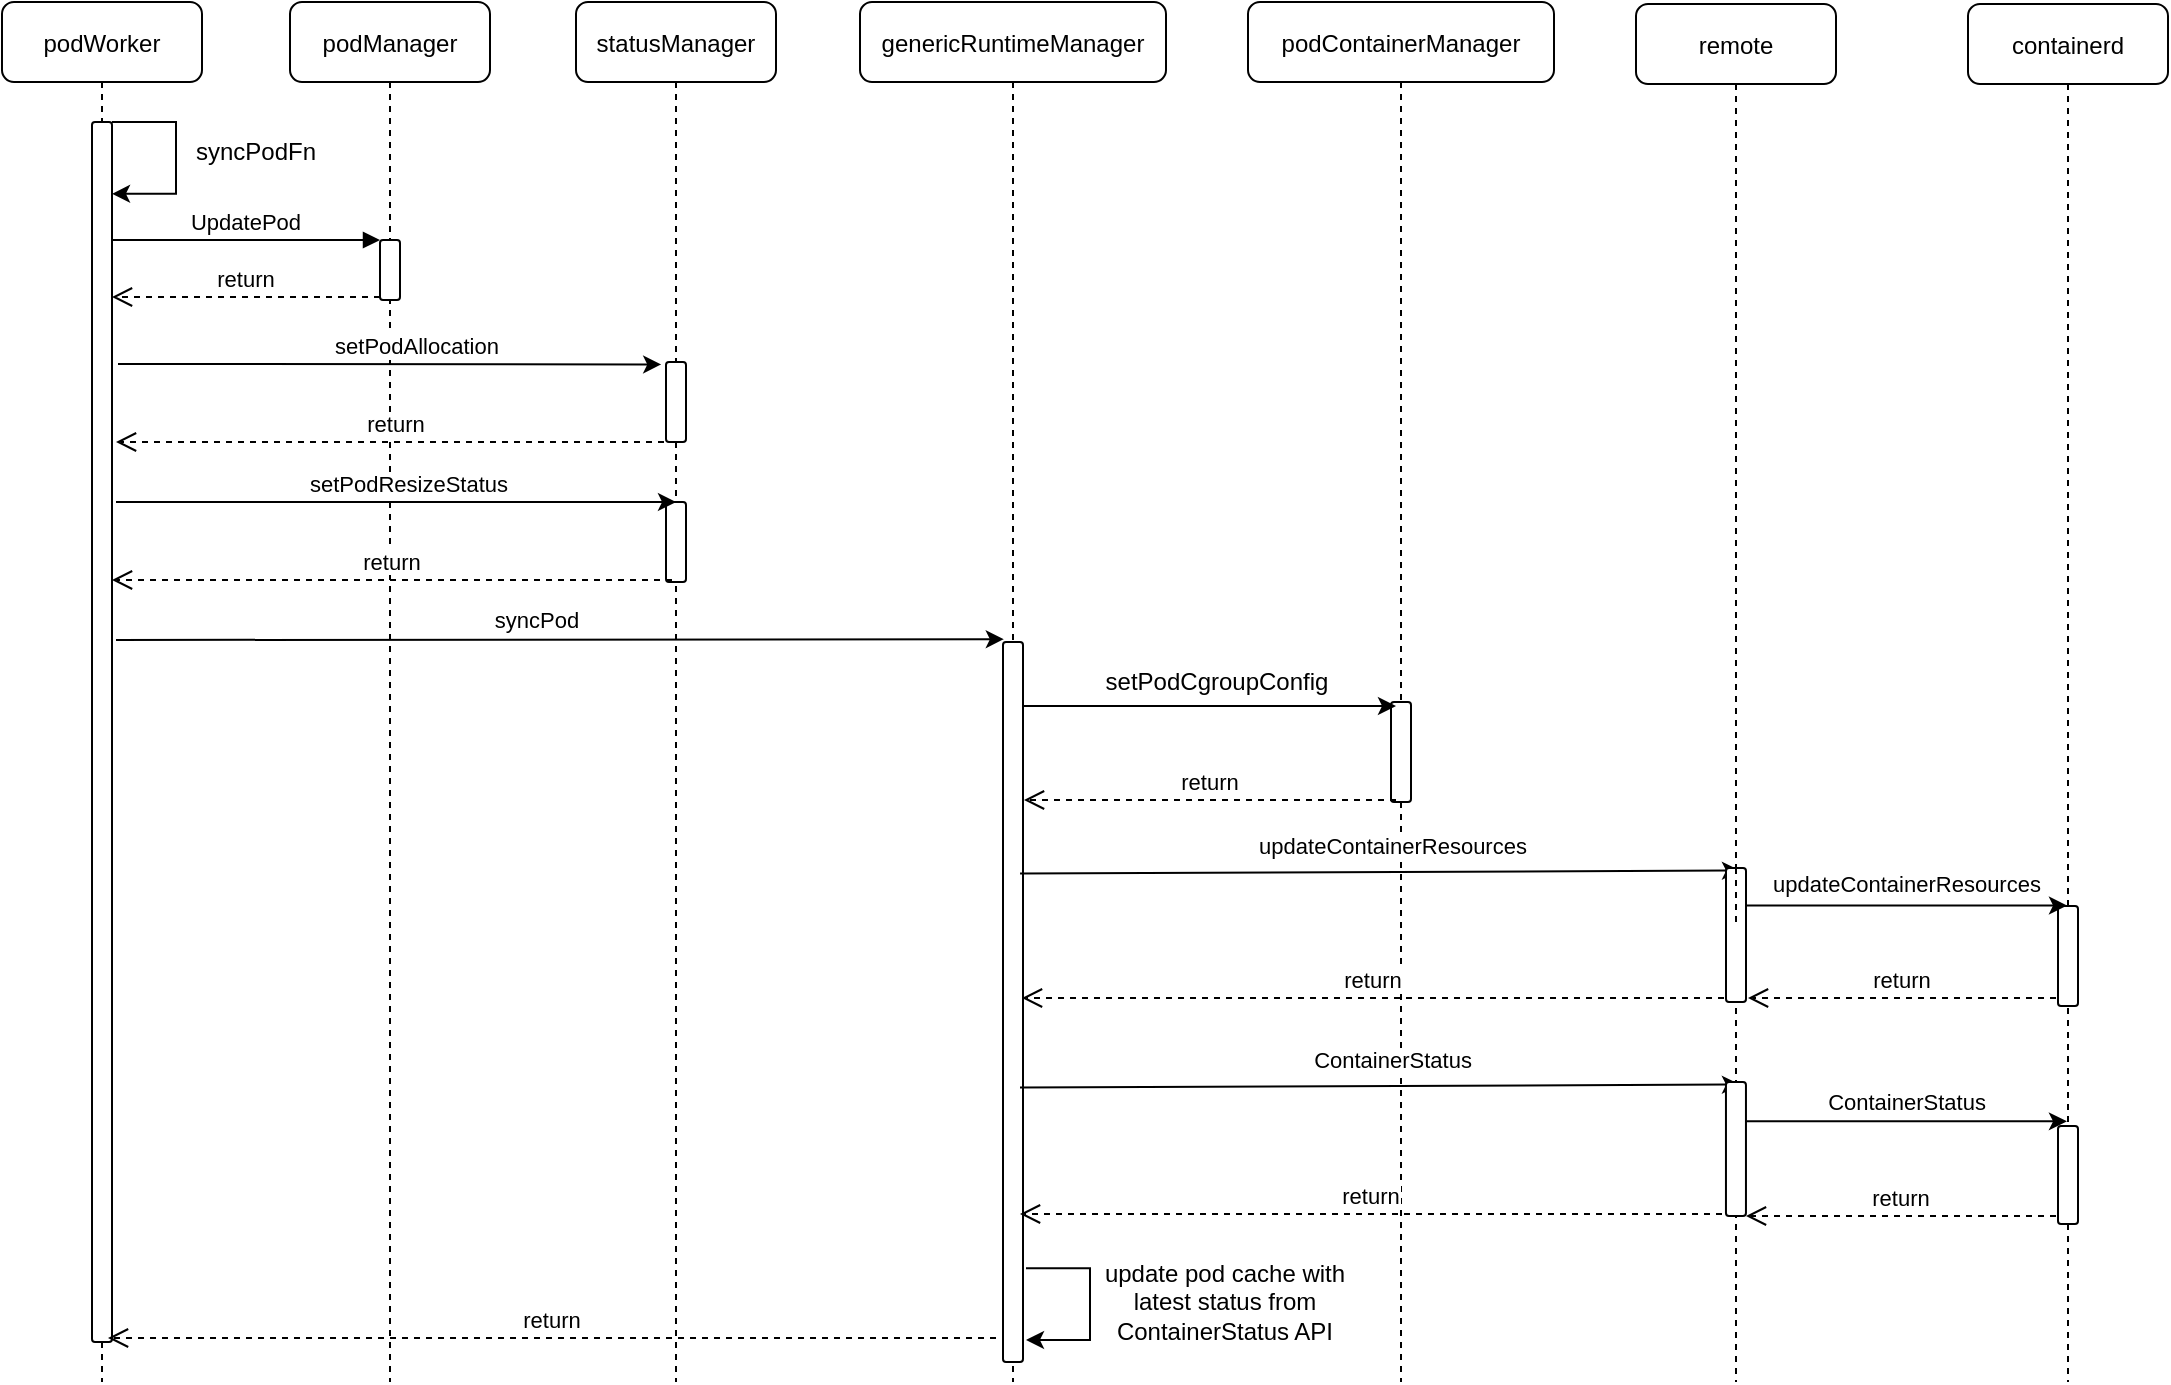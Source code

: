 <mxfile version="15.5.0" type="github" pages="2">
  <diagram id="kgpKYQtTHZ0yAKxKKP6v" name="increase memory">
    <mxGraphModel dx="1038" dy="579" grid="1" gridSize="10" guides="1" tooltips="1" connect="1" arrows="1" fold="1" page="1" pageScale="1" pageWidth="850" pageHeight="1100" math="0" shadow="0">
      <root>
        <mxCell id="0" />
        <mxCell id="1" parent="0" />
        <mxCell id="3nuBFxr9cyL0pnOWT2aG-1" value="podWorker" style="shape=umlLifeline;perimeter=lifelinePerimeter;container=1;collapsible=0;recursiveResize=0;shadow=0;strokeWidth=1;rounded=1;" parent="1" vertex="1">
          <mxGeometry x="93" y="138" width="100" height="690" as="geometry" />
        </mxCell>
        <mxCell id="3nuBFxr9cyL0pnOWT2aG-2" value="" style="points=[];perimeter=orthogonalPerimeter;shadow=0;strokeWidth=1;rounded=1;" parent="3nuBFxr9cyL0pnOWT2aG-1" vertex="1">
          <mxGeometry x="45" y="60" width="10" height="610" as="geometry" />
        </mxCell>
        <mxCell id="CH359fGrDtfwWzSx6-Jh-15" value="" style="endArrow=classic;html=1;rounded=0;edgeStyle=orthogonalEdgeStyle;exitX=1.45;exitY=0.796;exitDx=0;exitDy=0;exitPerimeter=0;entryX=1.45;entryY=0.927;entryDx=0;entryDy=0;entryPerimeter=0;" edge="1" parent="3nuBFxr9cyL0pnOWT2aG-1">
          <mxGeometry width="50" height="50" relative="1" as="geometry">
            <mxPoint x="55" y="60.004" as="sourcePoint" />
            <mxPoint x="55" y="95.898" as="targetPoint" />
            <Array as="points">
              <mxPoint x="87" y="59.9" />
              <mxPoint x="87" y="95.9" />
            </Array>
          </mxGeometry>
        </mxCell>
        <mxCell id="3nuBFxr9cyL0pnOWT2aG-5" value="podManager" style="shape=umlLifeline;perimeter=lifelinePerimeter;container=1;collapsible=0;recursiveResize=0;shadow=0;strokeWidth=1;rounded=1;" parent="1" vertex="1">
          <mxGeometry x="237" y="138" width="100" height="690" as="geometry" />
        </mxCell>
        <mxCell id="3nuBFxr9cyL0pnOWT2aG-6" value="" style="points=[];perimeter=orthogonalPerimeter;shadow=0;strokeWidth=1;rounded=1;" parent="3nuBFxr9cyL0pnOWT2aG-5" vertex="1">
          <mxGeometry x="45" y="119" width="10" height="30" as="geometry" />
        </mxCell>
        <mxCell id="3nuBFxr9cyL0pnOWT2aG-7" value="return" style="verticalAlign=bottom;endArrow=open;dashed=1;endSize=8;exitX=0;exitY=0.95;shadow=0;strokeWidth=1;" parent="1" edge="1">
          <mxGeometry relative="1" as="geometry">
            <mxPoint x="148" y="285.5" as="targetPoint" />
            <mxPoint x="282" y="285.5" as="sourcePoint" />
          </mxGeometry>
        </mxCell>
        <mxCell id="3nuBFxr9cyL0pnOWT2aG-8" value="UpdatePod" style="verticalAlign=bottom;endArrow=block;entryX=0;entryY=0;shadow=0;strokeWidth=1;" parent="1" edge="1">
          <mxGeometry relative="1" as="geometry">
            <mxPoint x="148" y="257" as="sourcePoint" />
            <mxPoint x="282" y="257" as="targetPoint" />
          </mxGeometry>
        </mxCell>
        <mxCell id="mIXVUf0EgtsAIi1GxRL5-3" value="statusManager" style="shape=umlLifeline;perimeter=lifelinePerimeter;container=1;collapsible=0;recursiveResize=0;shadow=0;strokeWidth=1;rounded=1;" parent="1" vertex="1">
          <mxGeometry x="380" y="138" width="100" height="690" as="geometry" />
        </mxCell>
        <mxCell id="mIXVUf0EgtsAIi1GxRL5-4" value="" style="points=[];perimeter=orthogonalPerimeter;shadow=0;strokeWidth=1;rounded=1;" parent="mIXVUf0EgtsAIi1GxRL5-3" vertex="1">
          <mxGeometry x="45" y="180" width="10" height="40" as="geometry" />
        </mxCell>
        <mxCell id="mIXVUf0EgtsAIi1GxRL5-10" value="" style="points=[];perimeter=orthogonalPerimeter;shadow=0;strokeWidth=1;rounded=1;" parent="mIXVUf0EgtsAIi1GxRL5-3" vertex="1">
          <mxGeometry x="45" y="250" width="10" height="40" as="geometry" />
        </mxCell>
        <mxCell id="mIXVUf0EgtsAIi1GxRL5-13" value="return" style="verticalAlign=bottom;endArrow=open;dashed=1;endSize=8;shadow=0;strokeWidth=1;" parent="mIXVUf0EgtsAIi1GxRL5-3" edge="1">
          <mxGeometry relative="1" as="geometry">
            <mxPoint x="-232" y="289" as="targetPoint" />
            <mxPoint x="48" y="289" as="sourcePoint" />
          </mxGeometry>
        </mxCell>
        <mxCell id="mIXVUf0EgtsAIi1GxRL5-53" value="return" style="verticalAlign=bottom;endArrow=open;dashed=1;endSize=8;shadow=0;strokeWidth=1;" parent="mIXVUf0EgtsAIi1GxRL5-3" edge="1">
          <mxGeometry relative="1" as="geometry">
            <mxPoint x="-234" y="668" as="targetPoint" />
            <mxPoint x="210" y="668" as="sourcePoint" />
          </mxGeometry>
        </mxCell>
        <mxCell id="mIXVUf0EgtsAIi1GxRL5-6" value="" style="endArrow=classic;html=1;entryX=-0.24;entryY=0.031;entryDx=0;entryDy=0;entryPerimeter=0;" parent="1" target="mIXVUf0EgtsAIi1GxRL5-4" edge="1">
          <mxGeometry width="50" height="50" relative="1" as="geometry">
            <mxPoint x="151" y="319" as="sourcePoint" />
            <mxPoint x="335" y="368" as="targetPoint" />
          </mxGeometry>
        </mxCell>
        <mxCell id="mIXVUf0EgtsAIi1GxRL5-7" value="setPodAllocation" style="edgeLabel;html=1;align=center;verticalAlign=middle;resizable=0;points=[];rounded=1;" parent="mIXVUf0EgtsAIi1GxRL5-6" vertex="1" connectable="0">
          <mxGeometry x="0.094" y="1" relative="1" as="geometry">
            <mxPoint y="-8" as="offset" />
          </mxGeometry>
        </mxCell>
        <mxCell id="mIXVUf0EgtsAIi1GxRL5-26" value="genericRuntimeManager" style="shape=umlLifeline;perimeter=lifelinePerimeter;container=1;collapsible=0;recursiveResize=0;shadow=0;strokeWidth=1;rounded=1;" parent="1" vertex="1">
          <mxGeometry x="522" y="138" width="153" height="690" as="geometry" />
        </mxCell>
        <mxCell id="mIXVUf0EgtsAIi1GxRL5-28" value="" style="points=[];perimeter=orthogonalPerimeter;shadow=0;strokeWidth=1;rounded=1;" parent="mIXVUf0EgtsAIi1GxRL5-26" vertex="1">
          <mxGeometry x="71.5" y="320" width="10" height="360" as="geometry" />
        </mxCell>
        <mxCell id="CH359fGrDtfwWzSx6-Jh-1" value="" style="endArrow=classic;html=1;rounded=0;edgeStyle=orthogonalEdgeStyle;exitX=1.45;exitY=0.796;exitDx=0;exitDy=0;exitPerimeter=0;entryX=1.45;entryY=0.927;entryDx=0;entryDy=0;entryPerimeter=0;" edge="1" parent="mIXVUf0EgtsAIi1GxRL5-26">
          <mxGeometry width="50" height="50" relative="1" as="geometry">
            <mxPoint x="83" y="633.104" as="sourcePoint" />
            <mxPoint x="83" y="668.998" as="targetPoint" />
            <Array as="points">
              <mxPoint x="115" y="633" />
              <mxPoint x="115" y="669" />
            </Array>
          </mxGeometry>
        </mxCell>
        <mxCell id="mIXVUf0EgtsAIi1GxRL5-9" value="return" style="verticalAlign=bottom;endArrow=open;dashed=1;endSize=8;shadow=0;strokeWidth=1;" parent="1" edge="1">
          <mxGeometry relative="1" as="geometry">
            <mxPoint x="150" y="358" as="targetPoint" />
            <mxPoint x="430" y="358" as="sourcePoint" />
          </mxGeometry>
        </mxCell>
        <mxCell id="mIXVUf0EgtsAIi1GxRL5-32" value="" style="endArrow=classic;html=1;entryX=0.47;entryY=0.58;entryDx=0;entryDy=0;entryPerimeter=0;" parent="1" edge="1">
          <mxGeometry width="50" height="50" relative="1" as="geometry">
            <mxPoint x="150" y="457" as="sourcePoint" />
            <mxPoint x="593.91" y="456.6" as="targetPoint" />
          </mxGeometry>
        </mxCell>
        <mxCell id="mIXVUf0EgtsAIi1GxRL5-33" value="syncPod" style="edgeLabel;html=1;align=center;verticalAlign=middle;resizable=0;points=[];rounded=1;" parent="mIXVUf0EgtsAIi1GxRL5-32" vertex="1" connectable="0">
          <mxGeometry x="-0.053" y="4" relative="1" as="geometry">
            <mxPoint y="-6" as="offset" />
          </mxGeometry>
        </mxCell>
        <mxCell id="mIXVUf0EgtsAIi1GxRL5-34" value="podContainerManager" style="shape=umlLifeline;perimeter=lifelinePerimeter;container=1;collapsible=0;recursiveResize=0;shadow=0;strokeWidth=1;rounded=1;" parent="1" vertex="1">
          <mxGeometry x="716" y="138" width="153" height="690" as="geometry" />
        </mxCell>
        <mxCell id="mIXVUf0EgtsAIi1GxRL5-35" value="" style="points=[];perimeter=orthogonalPerimeter;shadow=0;strokeWidth=1;rounded=1;" parent="mIXVUf0EgtsAIi1GxRL5-34" vertex="1">
          <mxGeometry x="71.5" y="350" width="10" height="50" as="geometry" />
        </mxCell>
        <mxCell id="mIXVUf0EgtsAIi1GxRL5-38" value="return" style="verticalAlign=bottom;endArrow=open;dashed=1;endSize=8;shadow=0;strokeWidth=1;" parent="mIXVUf0EgtsAIi1GxRL5-34" edge="1">
          <mxGeometry relative="1" as="geometry">
            <mxPoint x="-112" y="399" as="targetPoint" />
            <mxPoint x="74" y="399" as="sourcePoint" />
          </mxGeometry>
        </mxCell>
        <mxCell id="CH359fGrDtfwWzSx6-Jh-14" value="return" style="verticalAlign=bottom;endArrow=open;dashed=1;endSize=8;shadow=0;strokeWidth=1;" edge="1" parent="mIXVUf0EgtsAIi1GxRL5-34">
          <mxGeometry relative="1" as="geometry">
            <mxPoint x="-114" y="606" as="targetPoint" />
            <mxPoint x="237" y="606" as="sourcePoint" />
          </mxGeometry>
        </mxCell>
        <mxCell id="mIXVUf0EgtsAIi1GxRL5-36" value="" style="endArrow=classic;html=1;" parent="1" edge="1">
          <mxGeometry width="50" height="50" relative="1" as="geometry">
            <mxPoint x="604" y="490" as="sourcePoint" />
            <mxPoint x="790" y="490" as="targetPoint" />
          </mxGeometry>
        </mxCell>
        <mxCell id="mIXVUf0EgtsAIi1GxRL5-37" value="setPodCgroupConfig" style="text;html=1;align=center;verticalAlign=middle;resizable=0;points=[];autosize=1;strokeColor=none;fillColor=none;rounded=1;" parent="1" vertex="1">
          <mxGeometry x="635" y="468" width="130" height="20" as="geometry" />
        </mxCell>
        <mxCell id="mIXVUf0EgtsAIi1GxRL5-39" value="remote" style="shape=umlLifeline;perimeter=lifelinePerimeter;container=1;collapsible=0;recursiveResize=0;shadow=0;strokeWidth=1;rounded=1;" parent="1" vertex="1">
          <mxGeometry x="910" y="139" width="100" height="689" as="geometry" />
        </mxCell>
        <mxCell id="mIXVUf0EgtsAIi1GxRL5-51" value="return" style="verticalAlign=bottom;endArrow=open;dashed=1;endSize=8;shadow=0;strokeWidth=1;" parent="mIXVUf0EgtsAIi1GxRL5-39" edge="1">
          <mxGeometry relative="1" as="geometry">
            <mxPoint x="-307" y="497" as="targetPoint" />
            <mxPoint x="44" y="497" as="sourcePoint" />
          </mxGeometry>
        </mxCell>
        <mxCell id="mIXVUf0EgtsAIi1GxRL5-43" value="" style="endArrow=classic;html=1;exitX=0.523;exitY=0.823;exitDx=0;exitDy=0;exitPerimeter=0;entryX=0.52;entryY=0.631;entryDx=0;entryDy=0;entryPerimeter=0;" parent="1" edge="1">
          <mxGeometry width="50" height="50" relative="1" as="geometry">
            <mxPoint x="602.019" y="573.81" as="sourcePoint" />
            <mxPoint x="962" y="572.279" as="targetPoint" />
          </mxGeometry>
        </mxCell>
        <mxCell id="mIXVUf0EgtsAIi1GxRL5-45" value="updateContainerResources" style="edgeLabel;html=1;align=center;verticalAlign=middle;resizable=0;points=[];rounded=1;" parent="mIXVUf0EgtsAIi1GxRL5-43" vertex="1" connectable="0">
          <mxGeometry x="-0.169" y="-2" relative="1" as="geometry">
            <mxPoint x="36" y="-15" as="offset" />
          </mxGeometry>
        </mxCell>
        <mxCell id="mIXVUf0EgtsAIi1GxRL5-40" value="" style="points=[];perimeter=orthogonalPerimeter;shadow=0;strokeWidth=1;rounded=1;" parent="1" vertex="1">
          <mxGeometry x="955" y="571" width="10" height="67" as="geometry" />
        </mxCell>
        <mxCell id="mIXVUf0EgtsAIi1GxRL5-44" value="" style="verticalAlign=bottom;endArrow=none;dashed=1;endSize=8;shadow=0;strokeWidth=1;" parent="1" target="mIXVUf0EgtsAIi1GxRL5-40" edge="1">
          <mxGeometry relative="1" as="geometry">
            <mxPoint x="601" y="598" as="targetPoint" />
            <mxPoint x="960" y="598" as="sourcePoint" />
          </mxGeometry>
        </mxCell>
        <mxCell id="mIXVUf0EgtsAIi1GxRL5-46" value="containerd" style="shape=umlLifeline;perimeter=lifelinePerimeter;container=1;collapsible=0;recursiveResize=0;shadow=0;strokeWidth=1;rounded=1;" parent="1" vertex="1">
          <mxGeometry x="1076" y="139" width="100" height="689" as="geometry" />
        </mxCell>
        <mxCell id="mIXVUf0EgtsAIi1GxRL5-48" value="" style="points=[];perimeter=orthogonalPerimeter;shadow=0;strokeWidth=1;rounded=1;" parent="mIXVUf0EgtsAIi1GxRL5-46" vertex="1">
          <mxGeometry x="45" y="451" width="10" height="50" as="geometry" />
        </mxCell>
        <mxCell id="mIXVUf0EgtsAIi1GxRL5-50" value="return" style="verticalAlign=bottom;endArrow=open;dashed=1;endSize=8;shadow=0;strokeWidth=1;" parent="mIXVUf0EgtsAIi1GxRL5-46" edge="1">
          <mxGeometry relative="1" as="geometry">
            <mxPoint x="-110" y="497" as="targetPoint" />
            <mxPoint x="44" y="497" as="sourcePoint" />
          </mxGeometry>
        </mxCell>
        <mxCell id="CH359fGrDtfwWzSx6-Jh-12" value="" style="points=[];perimeter=orthogonalPerimeter;shadow=0;strokeWidth=1;rounded=1;" vertex="1" parent="mIXVUf0EgtsAIi1GxRL5-46">
          <mxGeometry x="45" y="561" width="10" height="49" as="geometry" />
        </mxCell>
        <mxCell id="mIXVUf0EgtsAIi1GxRL5-47" value="" style="endArrow=classic;html=1;exitX=0.552;exitY=0.676;exitDx=0;exitDy=0;exitPerimeter=0;" parent="1" edge="1">
          <mxGeometry width="50" height="50" relative="1" as="geometry">
            <mxPoint x="965.2" y="589.764" as="sourcePoint" />
            <mxPoint x="1125.5" y="589.764" as="targetPoint" />
          </mxGeometry>
        </mxCell>
        <mxCell id="mIXVUf0EgtsAIi1GxRL5-49" value="updateContainerResources" style="edgeLabel;html=1;align=center;verticalAlign=middle;resizable=0;points=[];rounded=1;" parent="1" vertex="1" connectable="0">
          <mxGeometry x="1044.996" y="579.172" as="geometry" />
        </mxCell>
        <mxCell id="CH359fGrDtfwWzSx6-Jh-6" value="update pod cache with latest status from ContainerStatus API" style="text;html=1;strokeColor=none;fillColor=none;align=center;verticalAlign=middle;whiteSpace=wrap;rounded=0;" vertex="1" parent="1">
          <mxGeometry x="634" y="773" width="141" height="30" as="geometry" />
        </mxCell>
        <mxCell id="CH359fGrDtfwWzSx6-Jh-7" value="" style="endArrow=classic;html=1;exitX=0.523;exitY=0.823;exitDx=0;exitDy=0;exitPerimeter=0;entryX=0.52;entryY=0.631;entryDx=0;entryDy=0;entryPerimeter=0;" edge="1" parent="1">
          <mxGeometry width="50" height="50" relative="1" as="geometry">
            <mxPoint x="601.999" y="680.81" as="sourcePoint" />
            <mxPoint x="961.98" y="679.279" as="targetPoint" />
          </mxGeometry>
        </mxCell>
        <mxCell id="CH359fGrDtfwWzSx6-Jh-8" value="ContainerStatus" style="edgeLabel;html=1;align=center;verticalAlign=middle;resizable=0;points=[];rounded=1;" vertex="1" connectable="0" parent="CH359fGrDtfwWzSx6-Jh-7">
          <mxGeometry x="-0.169" y="-2" relative="1" as="geometry">
            <mxPoint x="36" y="-15" as="offset" />
          </mxGeometry>
        </mxCell>
        <mxCell id="CH359fGrDtfwWzSx6-Jh-9" value="" style="points=[];perimeter=orthogonalPerimeter;shadow=0;strokeWidth=1;rounded=1;" vertex="1" parent="1">
          <mxGeometry x="954.98" y="678" width="10" height="67" as="geometry" />
        </mxCell>
        <mxCell id="CH359fGrDtfwWzSx6-Jh-10" value="" style="endArrow=classic;html=1;exitX=0.552;exitY=0.676;exitDx=0;exitDy=0;exitPerimeter=0;" edge="1" parent="1">
          <mxGeometry width="50" height="50" relative="1" as="geometry">
            <mxPoint x="965.18" y="697.684" as="sourcePoint" />
            <mxPoint x="1125.48" y="697.684" as="targetPoint" />
          </mxGeometry>
        </mxCell>
        <mxCell id="CH359fGrDtfwWzSx6-Jh-11" value="ContainerStatus" style="edgeLabel;html=1;align=center;verticalAlign=middle;resizable=0;points=[];" vertex="1" connectable="0" parent="CH359fGrDtfwWzSx6-Jh-10">
          <mxGeometry x="-0.254" y="-2" relative="1" as="geometry">
            <mxPoint x="20" y="-12" as="offset" />
          </mxGeometry>
        </mxCell>
        <mxCell id="CH359fGrDtfwWzSx6-Jh-13" value="return" style="verticalAlign=bottom;endArrow=open;dashed=1;endSize=8;shadow=0;strokeWidth=1;" edge="1" parent="1">
          <mxGeometry relative="1" as="geometry">
            <mxPoint x="964.98" y="745" as="targetPoint" />
            <mxPoint x="1120" y="745" as="sourcePoint" />
          </mxGeometry>
        </mxCell>
        <mxCell id="mIXVUf0EgtsAIi1GxRL5-11" value="" style="endArrow=classic;html=1;" parent="1" edge="1">
          <mxGeometry width="50" height="50" relative="1" as="geometry">
            <mxPoint x="150" y="388" as="sourcePoint" />
            <mxPoint x="430" y="388" as="targetPoint" />
          </mxGeometry>
        </mxCell>
        <mxCell id="mIXVUf0EgtsAIi1GxRL5-12" value="setPodResizeStatus" style="edgeLabel;html=1;align=center;verticalAlign=middle;resizable=0;points=[];rounded=1;" parent="mIXVUf0EgtsAIi1GxRL5-11" vertex="1" connectable="0">
          <mxGeometry x="0.094" y="1" relative="1" as="geometry">
            <mxPoint x="-7" y="-8" as="offset" />
          </mxGeometry>
        </mxCell>
        <mxCell id="CH359fGrDtfwWzSx6-Jh-16" value="syncPodFn" style="text;html=1;strokeColor=none;fillColor=none;align=center;verticalAlign=middle;whiteSpace=wrap;rounded=0;" vertex="1" parent="1">
          <mxGeometry x="170" y="198" width="100" height="30" as="geometry" />
        </mxCell>
      </root>
    </mxGraphModel>
  </diagram>
  <diagram id="rMD4TXlFttBsHI_raf7j" name="update status">
    <mxGraphModel dx="1038" dy="579" grid="1" gridSize="10" guides="1" tooltips="1" connect="1" arrows="1" fold="1" page="1" pageScale="1" pageWidth="850" pageHeight="1100" math="0" shadow="0">
      <root>
        <mxCell id="gWDqyThzymgcxsuwWPv7-0" />
        <mxCell id="gWDqyThzymgcxsuwWPv7-1" parent="gWDqyThzymgcxsuwWPv7-0" />
        <mxCell id="gWDqyThzymgcxsuwWPv7-8" value="setPodStatus" style="verticalAlign=bottom;endArrow=block;shadow=0;strokeWidth=1;startArrow=none;entryX=-0.1;entryY=0.03;entryDx=0;entryDy=0;entryPerimeter=0;exitX=0.57;exitY=0.502;exitDx=0;exitDy=0;exitPerimeter=0;" edge="1" parent="gWDqyThzymgcxsuwWPv7-1">
          <mxGeometry x="NaN" y="202" relative="1" as="geometry">
            <mxPoint x="150" y="483.38" as="sourcePoint" />
            <mxPoint x="426" y="484.42" as="targetPoint" />
            <mxPoint x="-199" y="-29" as="offset" />
          </mxGeometry>
        </mxCell>
        <mxCell id="gWDqyThzymgcxsuwWPv7-2" value="podWorker" style="shape=umlLifeline;perimeter=lifelinePerimeter;container=1;collapsible=0;recursiveResize=0;shadow=0;strokeWidth=1;rounded=1;" vertex="1" parent="gWDqyThzymgcxsuwWPv7-1">
          <mxGeometry x="93" y="138" width="100" height="512" as="geometry" />
        </mxCell>
        <mxCell id="gWDqyThzymgcxsuwWPv7-3" value="" style="points=[];perimeter=orthogonalPerimeter;shadow=0;strokeWidth=1;rounded=1;" vertex="1" parent="gWDqyThzymgcxsuwWPv7-2">
          <mxGeometry x="45" y="60" width="10" height="390" as="geometry" />
        </mxCell>
        <mxCell id="gWDqyThzymgcxsuwWPv7-4" value="" style="endArrow=classic;html=1;rounded=0;edgeStyle=orthogonalEdgeStyle;exitX=1.45;exitY=0.796;exitDx=0;exitDy=0;exitPerimeter=0;entryX=1.45;entryY=0.927;entryDx=0;entryDy=0;entryPerimeter=0;" edge="1" parent="gWDqyThzymgcxsuwWPv7-2">
          <mxGeometry width="50" height="50" relative="1" as="geometry">
            <mxPoint x="55" y="60.004" as="sourcePoint" />
            <mxPoint x="55" y="95.898" as="targetPoint" />
            <Array as="points">
              <mxPoint x="87" y="59.9" />
              <mxPoint x="87" y="95.9" />
            </Array>
          </mxGeometry>
        </mxCell>
        <mxCell id="gWDqyThzymgcxsuwWPv7-7" value="return" style="verticalAlign=bottom;endArrow=open;dashed=1;endSize=8;shadow=0;strokeWidth=1;exitX=0.5;exitY=0.568;exitDx=0;exitDy=0;exitPerimeter=0;" edge="1" parent="gWDqyThzymgcxsuwWPv7-1">
          <mxGeometry relative="1" as="geometry">
            <mxPoint x="148" y="550.08" as="targetPoint" />
            <mxPoint x="432" y="550.0" as="sourcePoint" />
          </mxGeometry>
        </mxCell>
        <mxCell id="gWDqyThzymgcxsuwWPv7-9" value="statusManager" style="shape=umlLifeline;perimeter=lifelinePerimeter;container=1;collapsible=0;recursiveResize=0;shadow=0;strokeWidth=1;rounded=1;" vertex="1" parent="gWDqyThzymgcxsuwWPv7-1">
          <mxGeometry x="382" y="138" width="100" height="512" as="geometry" />
        </mxCell>
        <mxCell id="gWDqyThzymgcxsuwWPv7-6" value="" style="points=[];perimeter=orthogonalPerimeter;shadow=0;strokeWidth=1;rounded=1;" vertex="1" parent="gWDqyThzymgcxsuwWPv7-9">
          <mxGeometry x="45" y="346" width="10" height="114" as="geometry" />
        </mxCell>
        <mxCell id="gWDqyThzymgcxsuwWPv7-10" value="" style="points=[];perimeter=orthogonalPerimeter;shadow=0;strokeWidth=1;rounded=1;" vertex="1" parent="gWDqyThzymgcxsuwWPv7-9">
          <mxGeometry x="45" y="180" width="10" height="40" as="geometry" />
        </mxCell>
        <mxCell id="gWDqyThzymgcxsuwWPv7-11" value="" style="points=[];perimeter=orthogonalPerimeter;shadow=0;strokeWidth=1;rounded=1;" vertex="1" parent="gWDqyThzymgcxsuwWPv7-9">
          <mxGeometry x="45" y="250" width="10" height="40" as="geometry" />
        </mxCell>
        <mxCell id="gWDqyThzymgcxsuwWPv7-12" value="return" style="verticalAlign=bottom;endArrow=open;dashed=1;endSize=8;shadow=0;strokeWidth=1;" edge="1" parent="gWDqyThzymgcxsuwWPv7-9">
          <mxGeometry relative="1" as="geometry">
            <mxPoint x="-232" y="289" as="targetPoint" />
            <mxPoint x="48" y="289" as="sourcePoint" />
          </mxGeometry>
        </mxCell>
        <mxCell id="fVVzHDutnqykXt9v4WO_-14" value="" style="points=[];perimeter=orthogonalPerimeter;shadow=0;strokeWidth=1;rounded=1;" vertex="1" parent="gWDqyThzymgcxsuwWPv7-9">
          <mxGeometry x="50" y="403" width="10" height="48" as="geometry" />
        </mxCell>
        <mxCell id="gWDqyThzymgcxsuwWPv7-14" value="" style="endArrow=classic;html=1;entryX=-0.24;entryY=0.031;entryDx=0;entryDy=0;entryPerimeter=0;" edge="1" parent="gWDqyThzymgcxsuwWPv7-1" target="gWDqyThzymgcxsuwWPv7-10">
          <mxGeometry width="50" height="50" relative="1" as="geometry">
            <mxPoint x="151" y="319" as="sourcePoint" />
            <mxPoint x="335" y="368" as="targetPoint" />
          </mxGeometry>
        </mxCell>
        <mxCell id="gWDqyThzymgcxsuwWPv7-15" value="GetPodStatus" style="edgeLabel;html=1;align=center;verticalAlign=middle;resizable=0;points=[];rounded=1;" vertex="1" connectable="0" parent="gWDqyThzymgcxsuwWPv7-14">
          <mxGeometry x="0.094" y="1" relative="1" as="geometry">
            <mxPoint y="-8" as="offset" />
          </mxGeometry>
        </mxCell>
        <mxCell id="gWDqyThzymgcxsuwWPv7-16" value="return" style="verticalAlign=bottom;endArrow=open;dashed=1;endSize=8;shadow=0;strokeWidth=1;" edge="1" parent="gWDqyThzymgcxsuwWPv7-1">
          <mxGeometry relative="1" as="geometry">
            <mxPoint x="150" y="358" as="targetPoint" />
            <mxPoint x="430" y="358" as="sourcePoint" />
          </mxGeometry>
        </mxCell>
        <mxCell id="gWDqyThzymgcxsuwWPv7-18" value="" style="endArrow=classic;html=1;" edge="1" parent="gWDqyThzymgcxsuwWPv7-1">
          <mxGeometry width="50" height="50" relative="1" as="geometry">
            <mxPoint x="150" y="388" as="sourcePoint" />
            <mxPoint x="430" y="388" as="targetPoint" />
          </mxGeometry>
        </mxCell>
        <mxCell id="gWDqyThzymgcxsuwWPv7-19" value="setPodResizeStatus" style="edgeLabel;html=1;align=center;verticalAlign=middle;resizable=0;points=[];rounded=1;" vertex="1" connectable="0" parent="gWDqyThzymgcxsuwWPv7-18">
          <mxGeometry x="0.094" y="1" relative="1" as="geometry">
            <mxPoint x="-7" y="-8" as="offset" />
          </mxGeometry>
        </mxCell>
        <mxCell id="gWDqyThzymgcxsuwWPv7-20" value="syncPodFn" style="text;html=1;strokeColor=none;fillColor=none;align=center;verticalAlign=middle;whiteSpace=wrap;rounded=0;" vertex="1" parent="gWDqyThzymgcxsuwWPv7-1">
          <mxGeometry x="170" y="198" width="100" height="30" as="geometry" />
        </mxCell>
        <mxCell id="fVVzHDutnqykXt9v4WO_-11" value="SetPodStatus" style="text;html=1;align=center;verticalAlign=middle;resizable=0;points=[];autosize=1;strokeColor=none;fillColor=none;" vertex="1" parent="gWDqyThzymgcxsuwWPv7-1">
          <mxGeometry x="245" y="460" width="90" height="20" as="geometry" />
        </mxCell>
        <mxCell id="fVVzHDutnqykXt9v4WO_-12" value="" style="endArrow=classic;html=1;rounded=0;edgeStyle=orthogonalEdgeStyle;" edge="1" parent="gWDqyThzymgcxsuwWPv7-1">
          <mxGeometry width="50" height="50" relative="1" as="geometry">
            <mxPoint x="436" y="493" as="sourcePoint" />
            <mxPoint x="436" y="539" as="targetPoint" />
            <Array as="points">
              <mxPoint x="470" y="493" />
              <mxPoint x="470" y="539" />
            </Array>
          </mxGeometry>
        </mxCell>
        <mxCell id="fVVzHDutnqykXt9v4WO_-13" value="send sync request to podStatusChannel" style="text;html=1;strokeColor=none;fillColor=none;align=center;verticalAlign=middle;whiteSpace=wrap;rounded=0;" vertex="1" parent="gWDqyThzymgcxsuwWPv7-1">
          <mxGeometry x="470" y="500" width="120" height="30" as="geometry" />
        </mxCell>
        <mxCell id="fVVzHDutnqykXt9v4WO_-15" value="api server" style="shape=umlLifeline;perimeter=lifelinePerimeter;container=1;collapsible=0;recursiveResize=0;shadow=0;strokeWidth=1;rounded=1;" vertex="1" parent="gWDqyThzymgcxsuwWPv7-1">
          <mxGeometry x="660" y="138" width="100" height="512" as="geometry" />
        </mxCell>
        <mxCell id="fVVzHDutnqykXt9v4WO_-16" value="" style="points=[];perimeter=orthogonalPerimeter;shadow=0;strokeWidth=1;rounded=1;" vertex="1" parent="fVVzHDutnqykXt9v4WO_-15">
          <mxGeometry x="45" y="400" width="10" height="50" as="geometry" />
        </mxCell>
        <mxCell id="fVVzHDutnqykXt9v4WO_-19" value="return" style="verticalAlign=bottom;endArrow=open;dashed=1;endSize=8;shadow=0;strokeWidth=1;" edge="1" parent="gWDqyThzymgcxsuwWPv7-1">
          <mxGeometry x="0.023" y="21" relative="1" as="geometry">
            <mxPoint x="443" y="589" as="targetPoint" />
            <mxPoint x="703" y="589" as="sourcePoint" />
            <mxPoint as="offset" />
          </mxGeometry>
        </mxCell>
        <mxCell id="fVVzHDutnqykXt9v4WO_-21" value="" style="endArrow=classic;html=1;rounded=0;edgeStyle=orthogonalEdgeStyle;exitX=1;exitY=0.042;exitDx=0;exitDy=0;exitPerimeter=0;" edge="1" parent="gWDqyThzymgcxsuwWPv7-1" source="fVVzHDutnqykXt9v4WO_-14">
          <mxGeometry width="50" height="50" relative="1" as="geometry">
            <mxPoint x="500" y="370" as="sourcePoint" />
            <mxPoint x="710" y="543" as="targetPoint" />
            <Array as="points">
              <mxPoint x="630" y="543" />
              <mxPoint x="630" y="543" />
            </Array>
          </mxGeometry>
        </mxCell>
        <mxCell id="fVVzHDutnqykXt9v4WO_-22" value="PatchPodStatus" style="text;html=1;align=center;verticalAlign=middle;resizable=0;points=[];autosize=1;strokeColor=none;fillColor=none;" vertex="1" parent="gWDqyThzymgcxsuwWPv7-1">
          <mxGeometry x="530" y="550" width="100" height="20" as="geometry" />
        </mxCell>
      </root>
    </mxGraphModel>
  </diagram>
</mxfile>
